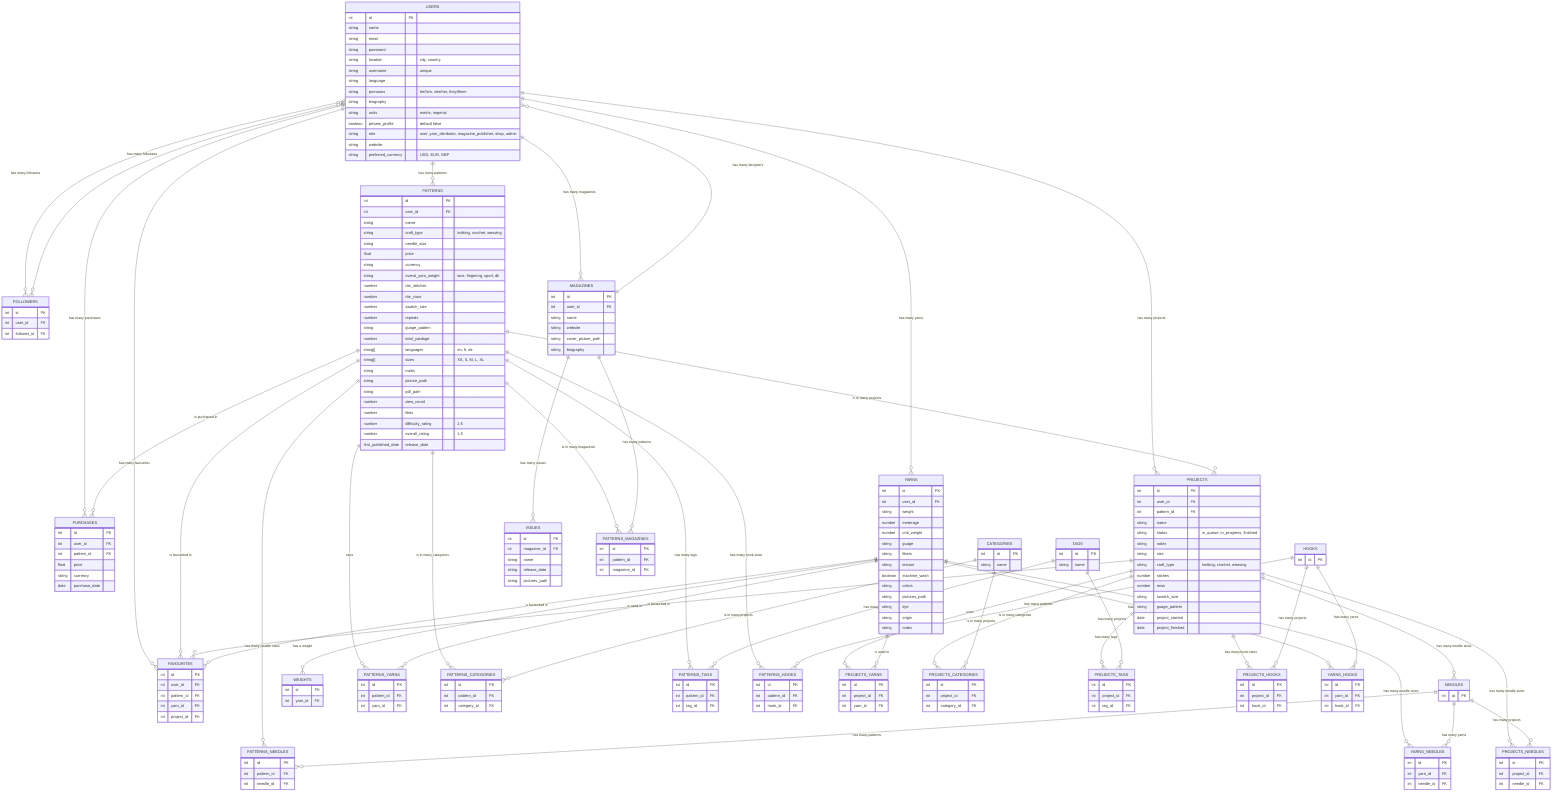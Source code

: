 erDiagram
    %% Entities
    USERS {
        int id PK
        string name
        string email
        string password
        string location "city, country"
        string username "unique"
        string language
        string pronouns "he/him, she/her, they/them"
        string biography
        string units "metric, imperial"
        boolean private_profile "default false"
        string role "user, yarn_disributor, magazine_publisher, shop, admin"
        string website
        string preferred_currency "USD, EUR, GBP"
    }
    FOLLOWERS {
        int id PK
        int user_id FK
        int follower_id FK
    }
    PURCHASES {
        int id PK
        int user_id FK
        int pattern_id FK
        float price
        string currency
        date purchase_date
    }
    FAVOURITES {
        int id PK
        int user_id FK
        int pattern_id FK
        int yarn_id FK
        int project_id FK
    }
    PROJECTS {
        int id PK
        int user_id FK
        int pattern_id FK
        string name
        string status "in_queue, in_progress, finished"
        string notes
        string size
        string craft_type "knitting, crochet, weaving"
        number stiches
        number rows
        string swatch_size
        string guage_pattern
        date project_started
        date project_finished
        }
    PATTERNS {
        int id PK
        int user_id FK
        string name
        string craft_type "knitting, crochet, weaving"
        string needle_size
        float price
        string currency
        string overal_yarn_weight "lace, fingering, sport, dk"
        number nbr_stitches
        number nbr_rows
        number swatch_size
        number repeats
        string guage_pattern
        number total_yardage
        string[] languages "en, fr, de"
        string[] sizes "XS, S, M, L, XL"
        string notes
        string picture_path
        string pdf_path
        number view_count
        number likes
        number difficulty_rating "1-5"
        number overall_rating "1-5"
        first_published_date
        release_date
    }
    YARNS {
        int id PK
        int user_id FK
        string weight
        number meterage
        number unit_weight
        string guage
        string fibers
        string texture
        boolean machine_wash
        string colors
        string pictures_path
        string dye
        string origin
        string notes
    }
    NEEDLES {
        int id PK

    }
    HOOKS {
        int id PK

    }
    CATEGORIES {
        int id PK
        string name
    }
    TAGS {
        int id PK
        string name
    }
    ISSUES {
        int id PK
        int magazine_id FK
        string name
        string release_date
        string pictures_path
    }
    MAGAZINES {
        int id PK
        int user_id FK
        string name
        string website
        string cover_picture_path
        string biography
    }
    WEIGHTS {
        int id PK
        int yarn_id FK
    }
    PATTERNS_YARNS {
        int id PK
        int pattern_id FK
        int yarn_id FK
    }
    PATTERNS_CATEGORIES {
        int id PK
        int pattern_id FK
        int category_id FK
    }
    PATTERNS_TAGS {
        int id PK
        int pattern_id FK
        int tag_id FK
    }
    PATTERNS_NEEDLES {
        int id PK
        int pattern_id FK
        int needle_id FK
    }
    PATTERNS_HOOKS {
        int id PK
        int pattern_id FK
        int hook_id FK
    }
    PROJECTS_YARNS {
        int id PK
        int project_id FK
        int yarn_id FK
    }
    PROJECTS_CATEGORIES {
        int id PK
        int project_id FK
        int category_id FK
    }
    PROJECTS_TAGS {
        int id PK
        int project_id FK
        int tag_id FK
    }
    PROJECTS_NEEDLES {
        int id PK
        int project_id FK
        int needle_id FK
    }
    PROJECTS_HOOKS {
        int id PK
        int project_id FK
        int hook_id FK
    }
    YARNS_NEEDLES {
        int id PK
        int yarn_id FK
        int needle_id FK
    }
    YARNS_HOOKS {
        int id PK
        int yarn_id FK
        int hook_id FK
    }
    PATTERNS_MAGAZINES {
        int id PK
        int pattern_id FK
        int magazine_id FK
    }




    %% Relationships
    USERS o{--o{ FOLLOWERS : "has many followers"
    FOLLOWERS o{--o{ USERS : "has many followees"
    USERS ||--o{ PURCHASES : "has many purchases"
    USERS ||--o{ FAVOURITES : "has many favourites"
    USERS ||--o{ PROJECTS : "has many projects"
    USERS ||--o{ PATTERNS : "has many patterns"
    USERS ||--o{ YARNS : "has many yarns"
    USERS ||--o{ MAGAZINES : "has many magazines"
    MAGAZINES ||--o{ USERS : "has many designers"

    PATTERNS ||--o{ PROJECTS : "is in many projects"
    PATTERNS ||--o{ FAVOURITES : "is favourited in"
    PATTERNS ||--o{ PURCHASES: "is purchased in"
    PATTERNS ||--o{ PATTERNS_YARNS : "uses"
    PATTERNS ||--o{ PATTERNS_CATEGORIES : "is in many categories"
    PATTERNS ||--o{ PATTERNS_TAGS : "has many tags"
    PATTERNS ||--o{ PATTERNS_NEEDLES : "has many needle sizes"
    PATTERNS ||--o{ PATTERNS_HOOKS : "has many hook sizes"
    CATEGORIES ||--o{ PATTERNS_CATEGORIES : "is in many projects"
    TAGS ||--o{ PATTERNS_TAGS : "has many patterns"
    NEEDLES ||--o{ PATTERNS_NEEDLES : "has many patterns"
    HOOKS ||--o{ PATTERNS_HOOKS : "has many patterns"
    YARNS ||--o{ PATTERNS_YARNS : "is used in"
    PATTERNS ||--o{ PATTERNS_MAGAZINES : "is in many magazines"
    MAGAZINES ||--o{ PATTERNS_MAGAZINES : "has many patterns"

    PROJECTS ||--o{ FAVOURITES : "is favourited in"
    PROJECTS ||--o{ NEEDLES : "has many needle sizes"
    PROJECTS ||--o{ PROJECTS_YARNS : "uses"
    PROJECTS ||--o{ PROJECTS_CATEGORIES : "is in many categories"
    PROJECTS ||--o{ PROJECTS_TAGS : "has many tags"
    PROJECTS ||--o{ PROJECTS_HOOKS : "has many hook sizes"
    PROJECTS ||--o{ PROJECTS_NEEDLES : "has many needle sizes"
    CATEGORIES ||--o{ PROJECTS_CATEGORIES : "is in many projects"
    TAGS ||--o{ PROJECTS_TAGS : "has many projects"
    HOOKS ||--o{ PROJECTS_HOOKS : "has many projects"
    YARNS ||--o{ PROJECTS_YARNS : "is used in"

    YARNS||--o{ FAVOURITES : "is favourited in"
    YARNS ||--o{ WEIGHTS : "has a weight"
    YARNS ||--o{ YARNS_NEEDLES : "has many needle sizes"
    NEEDLES ||--o{ YARNS_NEEDLES : "has many yarns"
    NEEDLES ||--o{ PROJECTS_NEEDLES : "has many projects"
    YARNS ||--o{ YARNS_HOOKS : "has many hook sizes"
    HOOKS ||--o{ YARNS_HOOKS : "has many yarns"

    MAGAZINES ||--o{ ISSUES : "has many issues"
